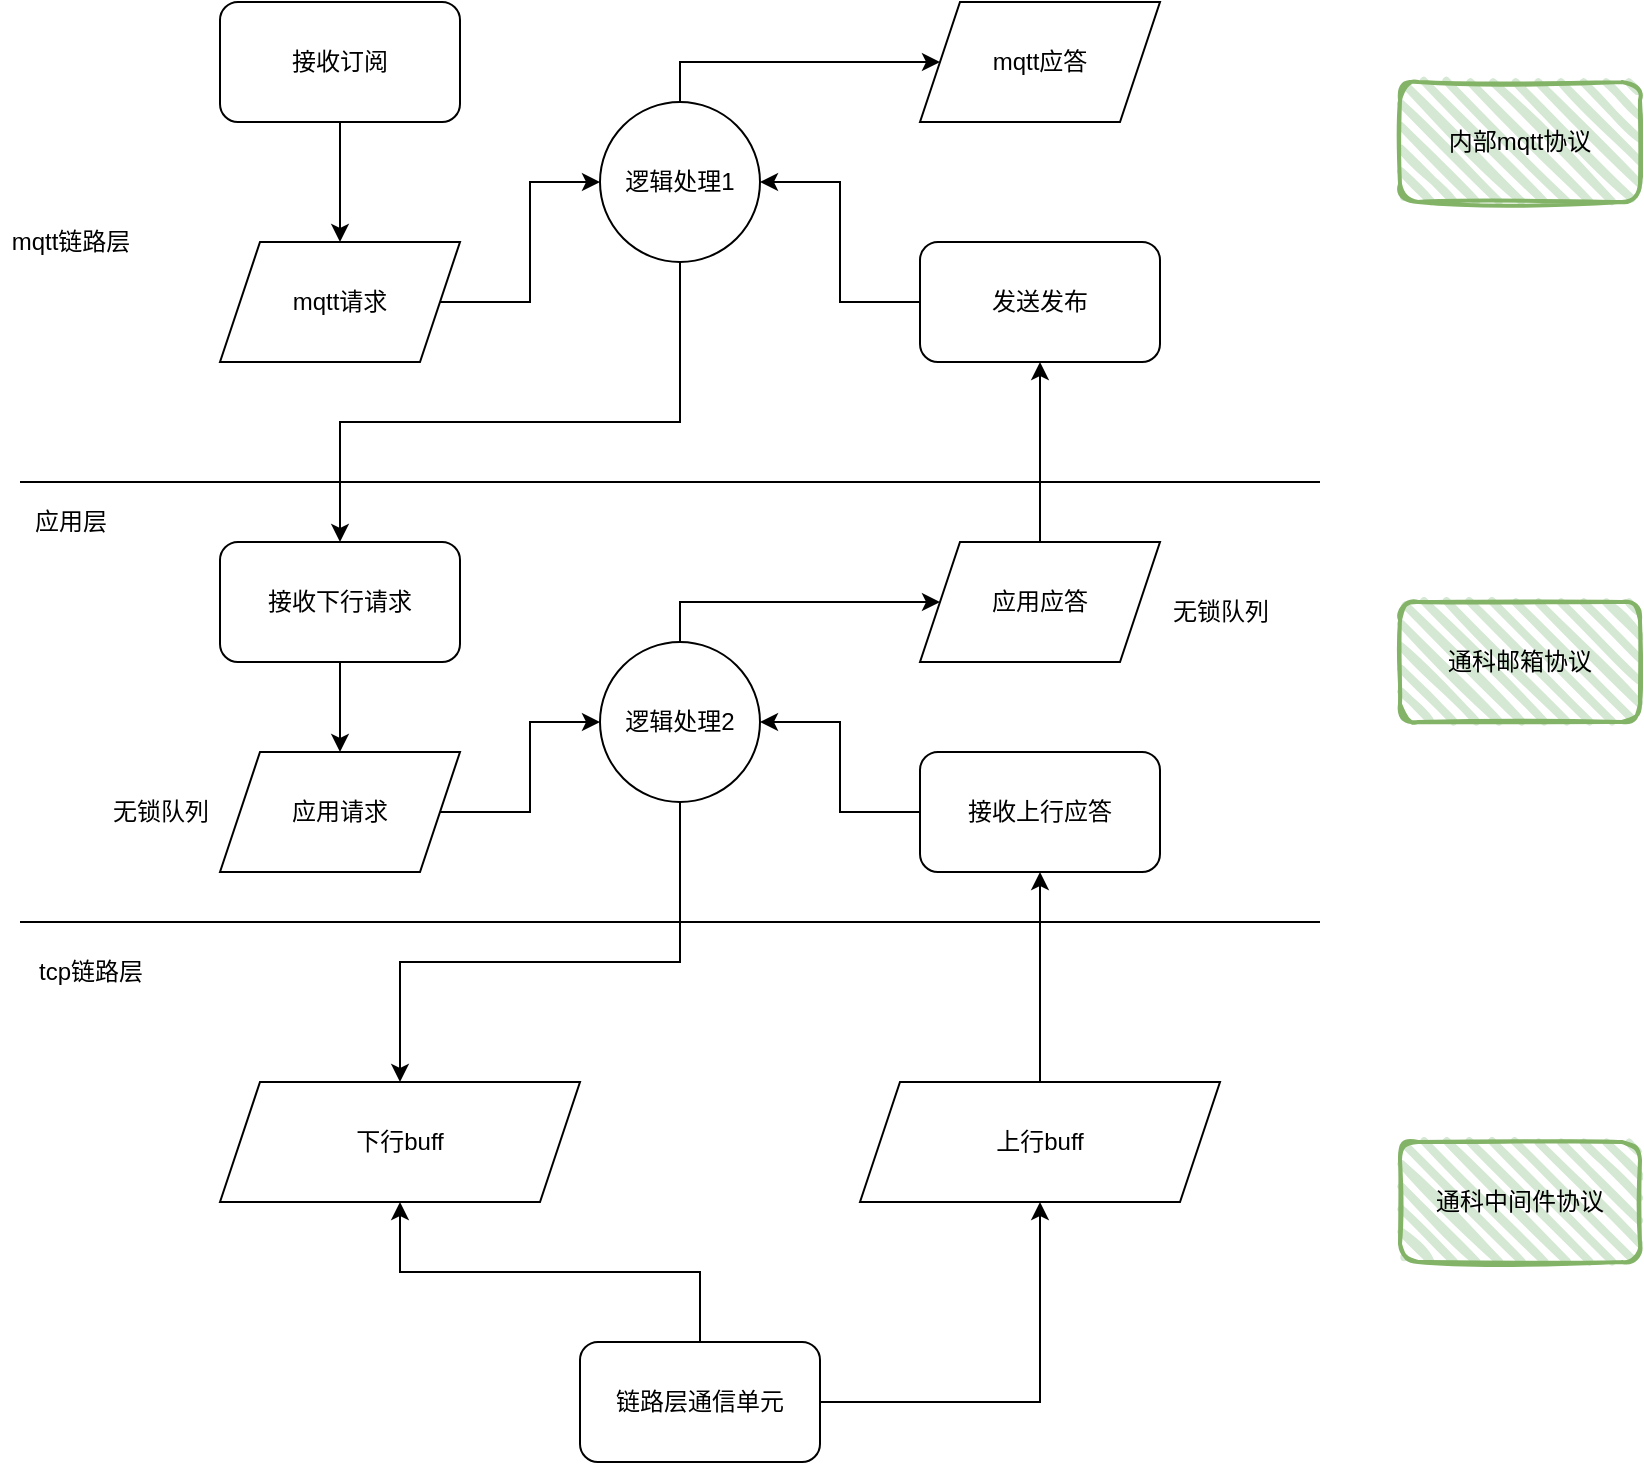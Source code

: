 <mxfile version="17.4.5" type="github">
  <diagram name="Page-1" id="74e2e168-ea6b-b213-b513-2b3c1d86103e">
    <mxGraphModel dx="1038" dy="579" grid="1" gridSize="10" guides="1" tooltips="1" connect="1" arrows="1" fold="1" page="1" pageScale="1" pageWidth="1100" pageHeight="850" background="none" math="0" shadow="0">
      <root>
        <mxCell id="0" />
        <mxCell id="1" parent="0" />
        <mxCell id="dkneOuPwnhS5p_DpT9uo-29" style="edgeStyle=orthogonalEdgeStyle;rounded=0;orthogonalLoop=1;jettySize=auto;html=1;entryX=0.5;entryY=0;entryDx=0;entryDy=0;" edge="1" parent="1" source="dkneOuPwnhS5p_DpT9uo-13" target="dkneOuPwnhS5p_DpT9uo-26">
          <mxGeometry relative="1" as="geometry" />
        </mxCell>
        <mxCell id="dkneOuPwnhS5p_DpT9uo-13" value="接收下行请求" style="rounded=1;whiteSpace=wrap;html=1;" vertex="1" parent="1">
          <mxGeometry x="260" y="380" width="120" height="60" as="geometry" />
        </mxCell>
        <mxCell id="dkneOuPwnhS5p_DpT9uo-14" value="" style="endArrow=none;html=1;rounded=0;" edge="1" parent="1">
          <mxGeometry width="50" height="50" relative="1" as="geometry">
            <mxPoint x="160" y="570" as="sourcePoint" />
            <mxPoint x="810" y="570" as="targetPoint" />
          </mxGeometry>
        </mxCell>
        <mxCell id="dkneOuPwnhS5p_DpT9uo-15" value="应用层" style="text;html=1;align=center;verticalAlign=middle;resizable=0;points=[];autosize=1;strokeColor=none;fillColor=none;" vertex="1" parent="1">
          <mxGeometry x="160" y="360" width="50" height="20" as="geometry" />
        </mxCell>
        <mxCell id="dkneOuPwnhS5p_DpT9uo-16" value="" style="endArrow=none;html=1;rounded=0;" edge="1" parent="1">
          <mxGeometry width="50" height="50" relative="1" as="geometry">
            <mxPoint x="160" y="350" as="sourcePoint" />
            <mxPoint x="810" y="350" as="targetPoint" />
          </mxGeometry>
        </mxCell>
        <mxCell id="dkneOuPwnhS5p_DpT9uo-17" value="tcp链路层" style="text;html=1;align=center;verticalAlign=middle;resizable=0;points=[];autosize=1;strokeColor=none;fillColor=none;" vertex="1" parent="1">
          <mxGeometry x="160" y="585" width="70" height="20" as="geometry" />
        </mxCell>
        <mxCell id="dkneOuPwnhS5p_DpT9uo-18" value="mqtt链路层" style="text;html=1;align=center;verticalAlign=middle;resizable=0;points=[];autosize=1;strokeColor=none;fillColor=none;" vertex="1" parent="1">
          <mxGeometry x="150" y="220" width="70" height="20" as="geometry" />
        </mxCell>
        <mxCell id="dkneOuPwnhS5p_DpT9uo-24" style="edgeStyle=orthogonalEdgeStyle;rounded=0;orthogonalLoop=1;jettySize=auto;html=1;entryX=0.5;entryY=0;entryDx=0;entryDy=0;" edge="1" parent="1" source="dkneOuPwnhS5p_DpT9uo-19" target="dkneOuPwnhS5p_DpT9uo-20">
          <mxGeometry relative="1" as="geometry" />
        </mxCell>
        <mxCell id="dkneOuPwnhS5p_DpT9uo-19" value="接收订阅" style="rounded=1;whiteSpace=wrap;html=1;" vertex="1" parent="1">
          <mxGeometry x="260" y="110" width="120" height="60" as="geometry" />
        </mxCell>
        <mxCell id="dkneOuPwnhS5p_DpT9uo-25" style="edgeStyle=orthogonalEdgeStyle;rounded=0;orthogonalLoop=1;jettySize=auto;html=1;" edge="1" parent="1" source="dkneOuPwnhS5p_DpT9uo-20" target="dkneOuPwnhS5p_DpT9uo-23">
          <mxGeometry relative="1" as="geometry" />
        </mxCell>
        <mxCell id="dkneOuPwnhS5p_DpT9uo-20" value="mqtt请求" style="shape=parallelogram;perimeter=parallelogramPerimeter;whiteSpace=wrap;html=1;fixedSize=1;" vertex="1" parent="1">
          <mxGeometry x="260" y="230" width="120" height="60" as="geometry" />
        </mxCell>
        <mxCell id="dkneOuPwnhS5p_DpT9uo-21" value="mqtt应答" style="shape=parallelogram;perimeter=parallelogramPerimeter;whiteSpace=wrap;html=1;fixedSize=1;" vertex="1" parent="1">
          <mxGeometry x="610" y="110" width="120" height="60" as="geometry" />
        </mxCell>
        <mxCell id="dkneOuPwnhS5p_DpT9uo-43" style="edgeStyle=orthogonalEdgeStyle;rounded=0;orthogonalLoop=1;jettySize=auto;html=1;entryX=1;entryY=0.5;entryDx=0;entryDy=0;" edge="1" parent="1" source="dkneOuPwnhS5p_DpT9uo-22" target="dkneOuPwnhS5p_DpT9uo-23">
          <mxGeometry relative="1" as="geometry" />
        </mxCell>
        <mxCell id="dkneOuPwnhS5p_DpT9uo-22" value="发送发布" style="rounded=1;whiteSpace=wrap;html=1;" vertex="1" parent="1">
          <mxGeometry x="610" y="230" width="120" height="60" as="geometry" />
        </mxCell>
        <mxCell id="dkneOuPwnhS5p_DpT9uo-28" style="edgeStyle=orthogonalEdgeStyle;rounded=0;orthogonalLoop=1;jettySize=auto;html=1;entryX=0.5;entryY=0;entryDx=0;entryDy=0;" edge="1" parent="1" source="dkneOuPwnhS5p_DpT9uo-23" target="dkneOuPwnhS5p_DpT9uo-13">
          <mxGeometry relative="1" as="geometry">
            <Array as="points">
              <mxPoint x="490" y="320" />
              <mxPoint x="320" y="320" />
            </Array>
          </mxGeometry>
        </mxCell>
        <mxCell id="dkneOuPwnhS5p_DpT9uo-44" style="edgeStyle=orthogonalEdgeStyle;rounded=0;orthogonalLoop=1;jettySize=auto;html=1;entryX=0;entryY=0.5;entryDx=0;entryDy=0;exitX=0.5;exitY=0;exitDx=0;exitDy=0;" edge="1" parent="1" source="dkneOuPwnhS5p_DpT9uo-23" target="dkneOuPwnhS5p_DpT9uo-21">
          <mxGeometry relative="1" as="geometry" />
        </mxCell>
        <mxCell id="dkneOuPwnhS5p_DpT9uo-23" value="逻辑处理1" style="ellipse;whiteSpace=wrap;html=1;aspect=fixed;" vertex="1" parent="1">
          <mxGeometry x="450" y="160" width="80" height="80" as="geometry" />
        </mxCell>
        <mxCell id="dkneOuPwnhS5p_DpT9uo-30" style="edgeStyle=orthogonalEdgeStyle;rounded=0;orthogonalLoop=1;jettySize=auto;html=1;entryX=0;entryY=0.5;entryDx=0;entryDy=0;" edge="1" parent="1" source="dkneOuPwnhS5p_DpT9uo-26" target="dkneOuPwnhS5p_DpT9uo-27">
          <mxGeometry relative="1" as="geometry" />
        </mxCell>
        <mxCell id="dkneOuPwnhS5p_DpT9uo-26" value="应用请求" style="shape=parallelogram;perimeter=parallelogramPerimeter;whiteSpace=wrap;html=1;fixedSize=1;" vertex="1" parent="1">
          <mxGeometry x="260" y="485" width="120" height="60" as="geometry" />
        </mxCell>
        <mxCell id="dkneOuPwnhS5p_DpT9uo-34" style="edgeStyle=orthogonalEdgeStyle;rounded=0;orthogonalLoop=1;jettySize=auto;html=1;" edge="1" parent="1" source="dkneOuPwnhS5p_DpT9uo-27" target="dkneOuPwnhS5p_DpT9uo-31">
          <mxGeometry relative="1" as="geometry">
            <Array as="points">
              <mxPoint x="490" y="590" />
              <mxPoint x="350" y="590" />
            </Array>
          </mxGeometry>
        </mxCell>
        <mxCell id="dkneOuPwnhS5p_DpT9uo-41" style="edgeStyle=orthogonalEdgeStyle;rounded=0;orthogonalLoop=1;jettySize=auto;html=1;exitX=0.5;exitY=0;exitDx=0;exitDy=0;" edge="1" parent="1" source="dkneOuPwnhS5p_DpT9uo-27" target="dkneOuPwnhS5p_DpT9uo-40">
          <mxGeometry relative="1" as="geometry" />
        </mxCell>
        <mxCell id="dkneOuPwnhS5p_DpT9uo-27" value="逻辑处理2" style="ellipse;whiteSpace=wrap;html=1;aspect=fixed;" vertex="1" parent="1">
          <mxGeometry x="450" y="430" width="80" height="80" as="geometry" />
        </mxCell>
        <mxCell id="dkneOuPwnhS5p_DpT9uo-31" value="下行buff" style="shape=parallelogram;perimeter=parallelogramPerimeter;whiteSpace=wrap;html=1;fixedSize=1;" vertex="1" parent="1">
          <mxGeometry x="260" y="650" width="180" height="60" as="geometry" />
        </mxCell>
        <mxCell id="dkneOuPwnhS5p_DpT9uo-36" style="edgeStyle=orthogonalEdgeStyle;rounded=0;orthogonalLoop=1;jettySize=auto;html=1;" edge="1" parent="1" source="dkneOuPwnhS5p_DpT9uo-33">
          <mxGeometry relative="1" as="geometry">
            <mxPoint x="670" y="545" as="targetPoint" />
          </mxGeometry>
        </mxCell>
        <mxCell id="dkneOuPwnhS5p_DpT9uo-33" value="上行buff" style="shape=parallelogram;perimeter=parallelogramPerimeter;whiteSpace=wrap;html=1;fixedSize=1;" vertex="1" parent="1">
          <mxGeometry x="580" y="650" width="180" height="60" as="geometry" />
        </mxCell>
        <mxCell id="dkneOuPwnhS5p_DpT9uo-39" style="edgeStyle=orthogonalEdgeStyle;rounded=0;orthogonalLoop=1;jettySize=auto;html=1;entryX=1;entryY=0.5;entryDx=0;entryDy=0;" edge="1" parent="1" source="dkneOuPwnhS5p_DpT9uo-38" target="dkneOuPwnhS5p_DpT9uo-27">
          <mxGeometry relative="1" as="geometry" />
        </mxCell>
        <mxCell id="dkneOuPwnhS5p_DpT9uo-38" value="接收上行应答" style="rounded=1;whiteSpace=wrap;html=1;" vertex="1" parent="1">
          <mxGeometry x="610" y="485" width="120" height="60" as="geometry" />
        </mxCell>
        <mxCell id="dkneOuPwnhS5p_DpT9uo-42" style="edgeStyle=orthogonalEdgeStyle;rounded=0;orthogonalLoop=1;jettySize=auto;html=1;entryX=0.5;entryY=1;entryDx=0;entryDy=0;" edge="1" parent="1" source="dkneOuPwnhS5p_DpT9uo-40" target="dkneOuPwnhS5p_DpT9uo-22">
          <mxGeometry relative="1" as="geometry">
            <mxPoint x="670" y="330" as="targetPoint" />
          </mxGeometry>
        </mxCell>
        <mxCell id="dkneOuPwnhS5p_DpT9uo-40" value="应用应答" style="shape=parallelogram;perimeter=parallelogramPerimeter;whiteSpace=wrap;html=1;fixedSize=1;" vertex="1" parent="1">
          <mxGeometry x="610" y="380" width="120" height="60" as="geometry" />
        </mxCell>
        <mxCell id="dkneOuPwnhS5p_DpT9uo-46" style="edgeStyle=orthogonalEdgeStyle;rounded=0;orthogonalLoop=1;jettySize=auto;html=1;entryX=0.5;entryY=1;entryDx=0;entryDy=0;" edge="1" parent="1" source="dkneOuPwnhS5p_DpT9uo-45" target="dkneOuPwnhS5p_DpT9uo-31">
          <mxGeometry relative="1" as="geometry" />
        </mxCell>
        <mxCell id="dkneOuPwnhS5p_DpT9uo-47" style="edgeStyle=orthogonalEdgeStyle;rounded=0;orthogonalLoop=1;jettySize=auto;html=1;entryX=0.5;entryY=1;entryDx=0;entryDy=0;" edge="1" parent="1" source="dkneOuPwnhS5p_DpT9uo-45" target="dkneOuPwnhS5p_DpT9uo-33">
          <mxGeometry relative="1" as="geometry" />
        </mxCell>
        <mxCell id="dkneOuPwnhS5p_DpT9uo-45" value="链路层通信单元" style="rounded=1;whiteSpace=wrap;html=1;" vertex="1" parent="1">
          <mxGeometry x="440" y="780" width="120" height="60" as="geometry" />
        </mxCell>
        <mxCell id="dkneOuPwnhS5p_DpT9uo-51" value="内部mqtt协议" style="rounded=1;whiteSpace=wrap;html=1;strokeWidth=2;fillWeight=4;hachureGap=8;hachureAngle=45;fillColor=#d5e8d4;sketch=1;strokeColor=#82b366;" vertex="1" parent="1">
          <mxGeometry x="850" y="150" width="120" height="60" as="geometry" />
        </mxCell>
        <mxCell id="dkneOuPwnhS5p_DpT9uo-52" value="通科邮箱协议" style="rounded=1;whiteSpace=wrap;html=1;strokeWidth=2;fillWeight=4;hachureGap=8;hachureAngle=45;fillColor=#d5e8d4;sketch=1;strokeColor=#82b366;" vertex="1" parent="1">
          <mxGeometry x="850" y="410" width="120" height="60" as="geometry" />
        </mxCell>
        <mxCell id="dkneOuPwnhS5p_DpT9uo-53" value="通科中间件协议" style="rounded=1;whiteSpace=wrap;html=1;strokeWidth=2;fillWeight=4;hachureGap=8;hachureAngle=45;fillColor=#d5e8d4;sketch=1;strokeColor=#82b366;" vertex="1" parent="1">
          <mxGeometry x="850" y="680" width="120" height="60" as="geometry" />
        </mxCell>
        <mxCell id="dkneOuPwnhS5p_DpT9uo-54" value="无锁队列" style="text;html=1;align=center;verticalAlign=middle;resizable=0;points=[];autosize=1;strokeColor=none;fillColor=none;" vertex="1" parent="1">
          <mxGeometry x="200" y="505" width="60" height="20" as="geometry" />
        </mxCell>
        <mxCell id="dkneOuPwnhS5p_DpT9uo-55" value="无锁队列" style="text;html=1;align=center;verticalAlign=middle;resizable=0;points=[];autosize=1;strokeColor=none;fillColor=none;" vertex="1" parent="1">
          <mxGeometry x="730" y="405" width="60" height="20" as="geometry" />
        </mxCell>
      </root>
    </mxGraphModel>
  </diagram>
</mxfile>

